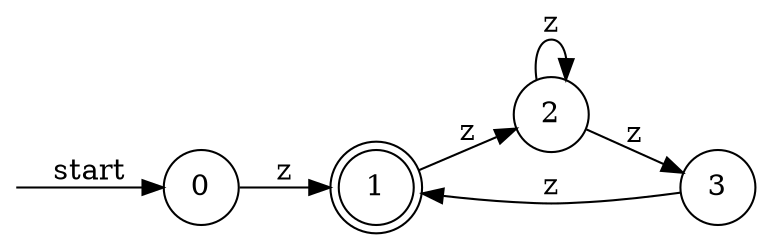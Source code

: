 digraph enfa {
    rankdir = LR;
    node [shape = circle];
    __start [style = invis, shape = point];
    __start -> "0" [ label = "start" ];
    node [shape = doublecircle]; "1"
    node [shape = circle];
    "2" -> "2" [ label = "z" ];
    "2" -> "3" [ label = "z" ];
    "0" -> "1" [ label = "z" ];
    "3" -> "1" [ label = "z" ];
    "1" -> "2" [ label = "z" ];
}
